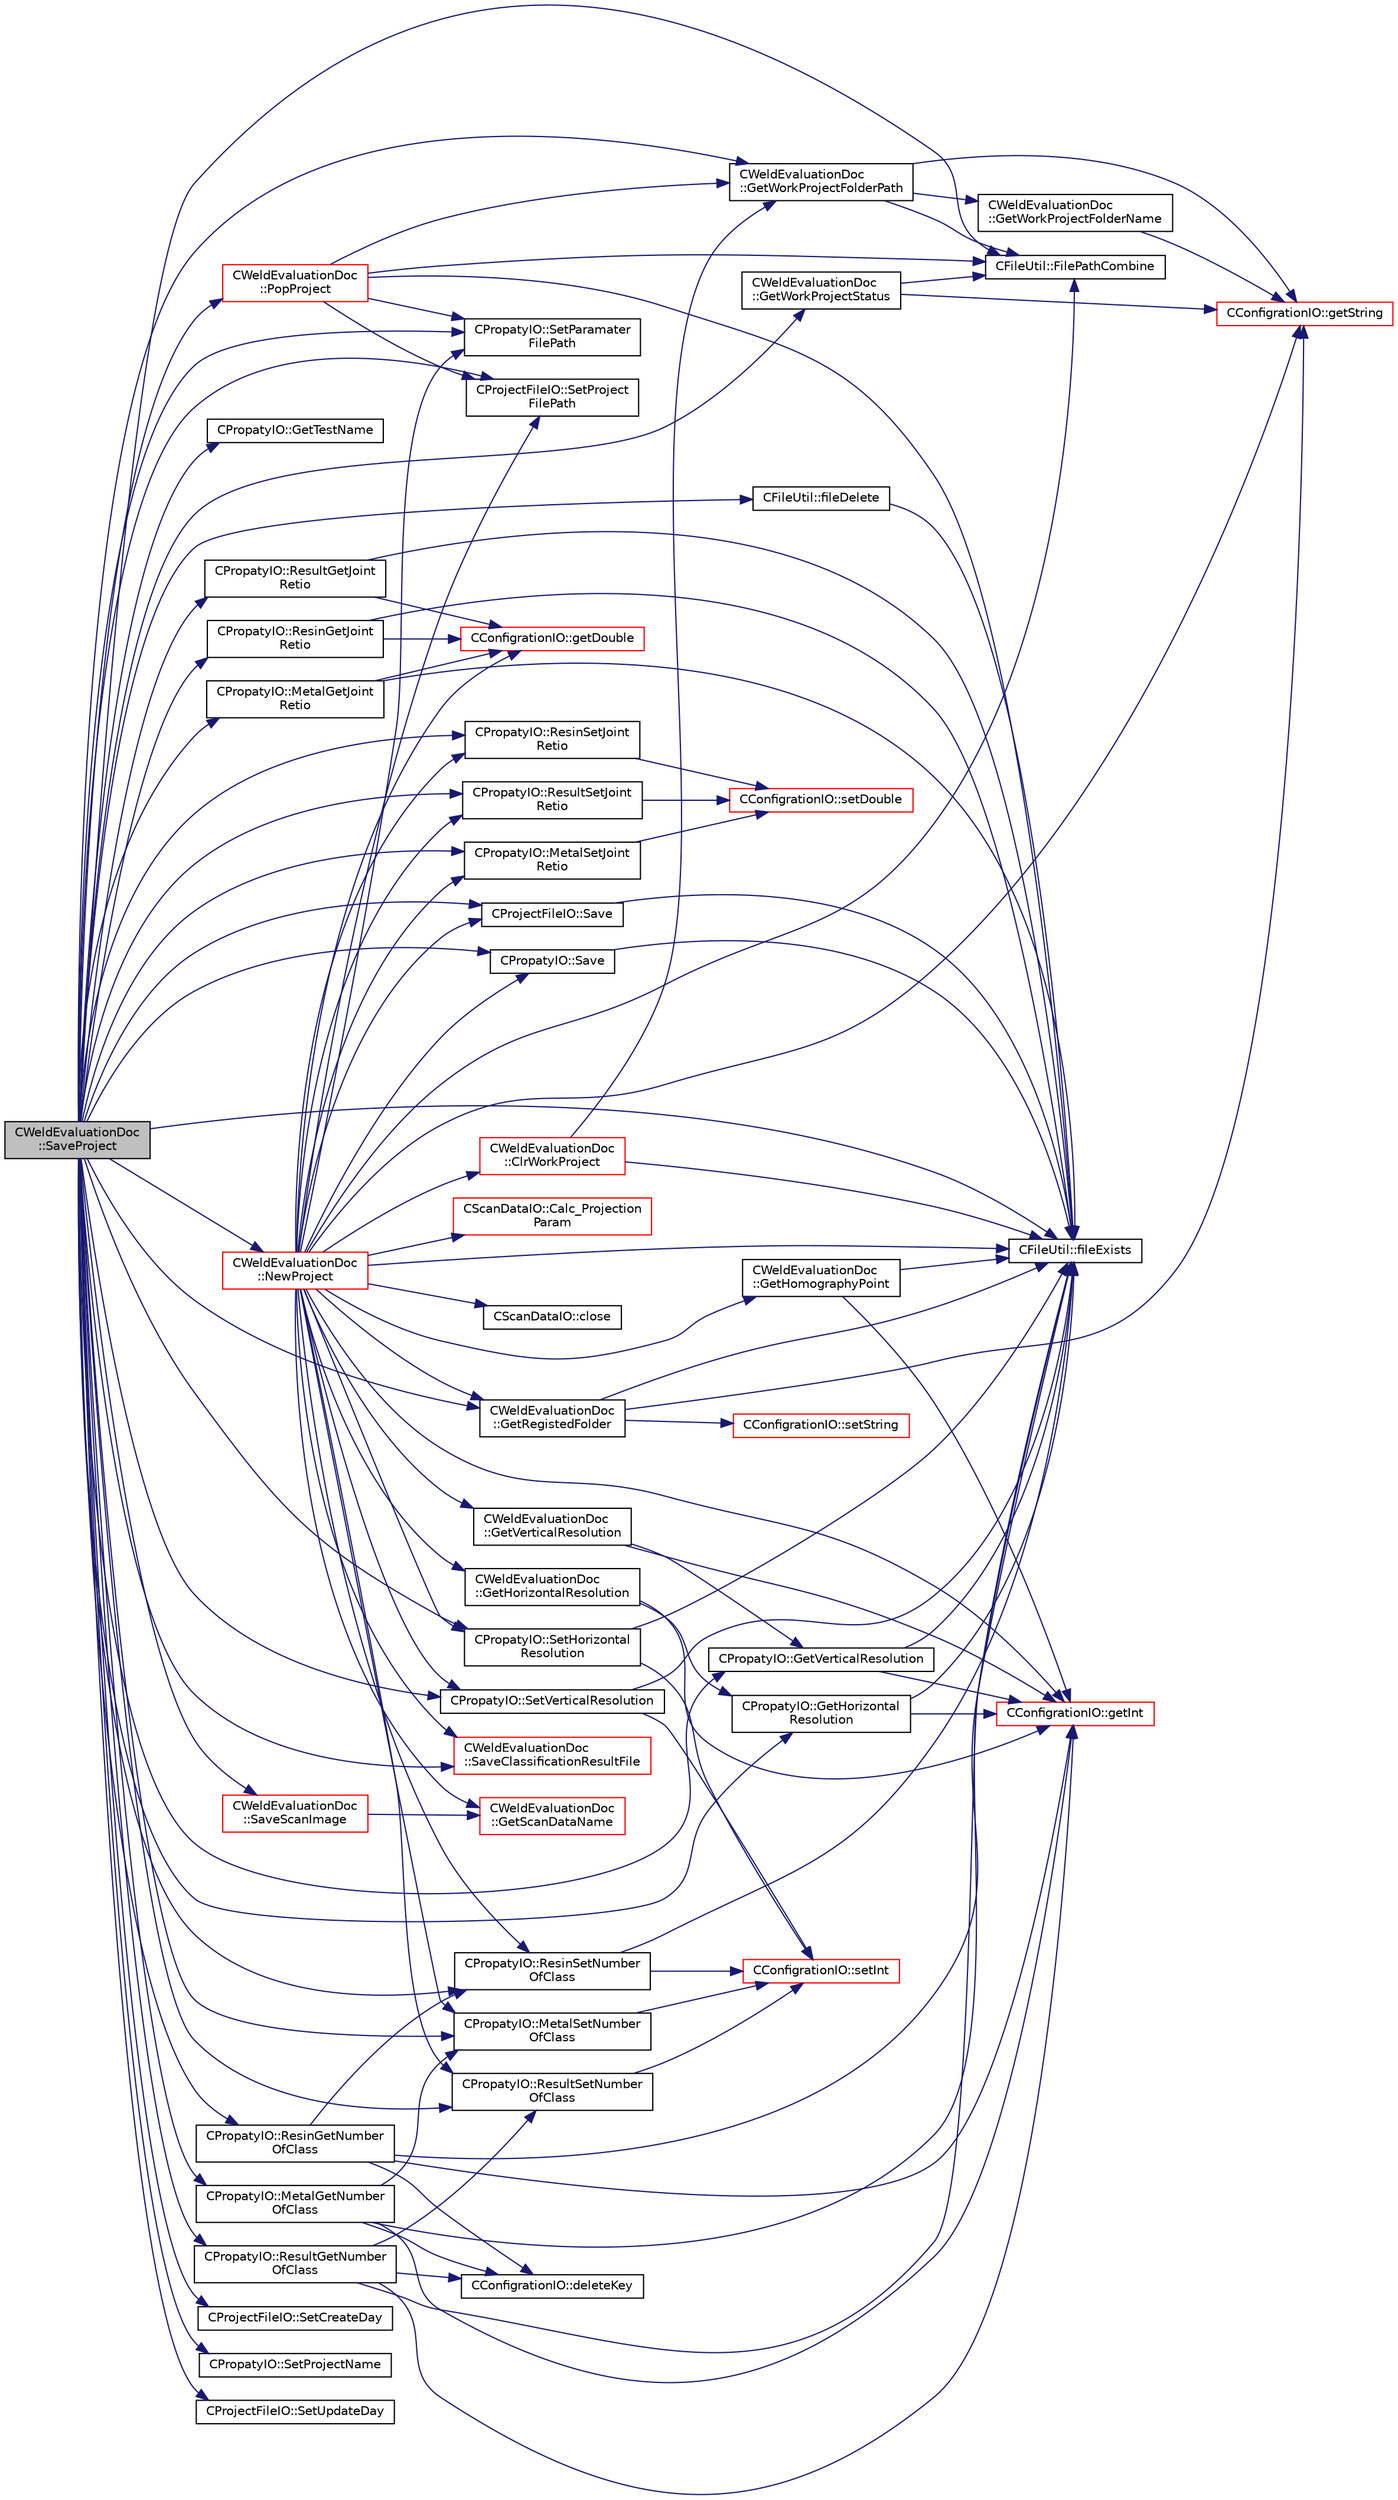 digraph "CWeldEvaluationDoc::SaveProject"
{
 // LATEX_PDF_SIZE
  edge [fontname="Helvetica",fontsize="10",labelfontname="Helvetica",labelfontsize="10"];
  node [fontname="Helvetica",fontsize="10",shape=record];
  rankdir="LR";
  Node1 [label="CWeldEvaluationDoc\l::SaveProject",height=0.2,width=0.4,color="black", fillcolor="grey75", style="filled", fontcolor="black",tooltip="プロジェクトの保存"];
  Node1 -> Node2 [color="midnightblue",fontsize="10",style="solid",fontname="Helvetica"];
  Node2 [label="CFileUtil::fileDelete",height=0.2,width=0.4,color="black", fillcolor="white", style="filled",URL="$class_c_file_util.html#a390bb140d44dcbd206497e5efe5a76a8",tooltip="ファイルを削除する"];
  Node2 -> Node3 [color="midnightblue",fontsize="10",style="solid",fontname="Helvetica"];
  Node3 [label="CFileUtil::fileExists",height=0.2,width=0.4,color="black", fillcolor="white", style="filled",URL="$class_c_file_util.html#a9a8b3e89af30c1826d518719aad2c3df",tooltip="ファイルが存在するかを確認する"];
  Node1 -> Node3 [color="midnightblue",fontsize="10",style="solid",fontname="Helvetica"];
  Node1 -> Node4 [color="midnightblue",fontsize="10",style="solid",fontname="Helvetica"];
  Node4 [label="CFileUtil::FilePathCombine",height=0.2,width=0.4,color="black", fillcolor="white", style="filled",URL="$class_c_file_util.html#abc548d0aa8583bfd6f185c08711b1ec7",tooltip="ファイルパスの作成"];
  Node1 -> Node5 [color="midnightblue",fontsize="10",style="solid",fontname="Helvetica"];
  Node5 [label="CPropatyIO::GetHorizontal\lResolution",height=0.2,width=0.4,color="black", fillcolor="white", style="filled",URL="$class_c_propaty_i_o.html#a39ef807cadcf61a48b387e47ca5bdfde",tooltip="横方向の解像度の取得"];
  Node5 -> Node3 [color="midnightblue",fontsize="10",style="solid",fontname="Helvetica"];
  Node5 -> Node6 [color="midnightblue",fontsize="10",style="solid",fontname="Helvetica"];
  Node6 [label="CConfigrationIO::getInt",height=0.2,width=0.4,color="red", fillcolor="white", style="filled",URL="$class_c_configration_i_o.html#a60d2dbaa282946adcc42ebd04fc08805",tooltip="指定セクションのキー値（整数）を取得"];
  Node1 -> Node8 [color="midnightblue",fontsize="10",style="solid",fontname="Helvetica"];
  Node8 [label="CWeldEvaluationDoc\l::GetRegistedFolder",height=0.2,width=0.4,color="black", fillcolor="white", style="filled",URL="$class_c_weld_evaluation_doc.html#ad3746774f32e3fa3fc4ebc4d4510d0ee",tooltip="登録済み試験格納フォルダの取得"];
  Node8 -> Node3 [color="midnightblue",fontsize="10",style="solid",fontname="Helvetica"];
  Node8 -> Node9 [color="midnightblue",fontsize="10",style="solid",fontname="Helvetica"];
  Node9 [label="CConfigrationIO::getString",height=0.2,width=0.4,color="red", fillcolor="white", style="filled",URL="$class_c_configration_i_o.html#a1c72779785c9de9ab2525d7320d12658",tooltip="指定セクションのキー値（文字列）を取得"];
  Node8 -> Node10 [color="midnightblue",fontsize="10",style="solid",fontname="Helvetica"];
  Node10 [label="CConfigrationIO::setString",height=0.2,width=0.4,color="red", fillcolor="white", style="filled",URL="$class_c_configration_i_o.html#a0fb34e01af48df8da81d80108ffa3d03",tooltip="指定セクションのキーに文字列を設定"];
  Node1 -> Node12 [color="midnightblue",fontsize="10",style="solid",fontname="Helvetica"];
  Node12 [label="CPropatyIO::GetTestName",height=0.2,width=0.4,color="black", fillcolor="white", style="filled",URL="$class_c_propaty_i_o.html#adcab3ae7a0b14e93b5b7c781d4025986",tooltip="名称の取得"];
  Node1 -> Node13 [color="midnightblue",fontsize="10",style="solid",fontname="Helvetica"];
  Node13 [label="CPropatyIO::GetVerticalResolution",height=0.2,width=0.4,color="black", fillcolor="white", style="filled",URL="$class_c_propaty_i_o.html#a6cc4479cfd0b46ed6189985fcf02bbad",tooltip="縦方向の解像度の取得"];
  Node13 -> Node3 [color="midnightblue",fontsize="10",style="solid",fontname="Helvetica"];
  Node13 -> Node6 [color="midnightblue",fontsize="10",style="solid",fontname="Helvetica"];
  Node1 -> Node14 [color="midnightblue",fontsize="10",style="solid",fontname="Helvetica"];
  Node14 [label="CWeldEvaluationDoc\l::GetWorkProjectFolderPath",height=0.2,width=0.4,color="black", fillcolor="white", style="filled",URL="$class_c_weld_evaluation_doc.html#ad87e80d1bd51455408e6b782912c3036",tooltip="ワークプロジェクトのルートパス取得"];
  Node14 -> Node4 [color="midnightblue",fontsize="10",style="solid",fontname="Helvetica"];
  Node14 -> Node9 [color="midnightblue",fontsize="10",style="solid",fontname="Helvetica"];
  Node14 -> Node15 [color="midnightblue",fontsize="10",style="solid",fontname="Helvetica"];
  Node15 [label="CWeldEvaluationDoc\l::GetWorkProjectFolderName",height=0.2,width=0.4,color="black", fillcolor="white", style="filled",URL="$class_c_weld_evaluation_doc.html#a257f53f62470c8a5bde34819d1843362",tooltip="ワークプロジェクト名の取得"];
  Node15 -> Node9 [color="midnightblue",fontsize="10",style="solid",fontname="Helvetica"];
  Node1 -> Node16 [color="midnightblue",fontsize="10",style="solid",fontname="Helvetica"];
  Node16 [label="CWeldEvaluationDoc\l::GetWorkProjectStatus",height=0.2,width=0.4,color="black", fillcolor="white", style="filled",URL="$class_c_weld_evaluation_doc.html#a827c581753a1e8dab5c6a6437e8d1696",tooltip="プロジェクトステータス取得"];
  Node16 -> Node4 [color="midnightblue",fontsize="10",style="solid",fontname="Helvetica"];
  Node16 -> Node9 [color="midnightblue",fontsize="10",style="solid",fontname="Helvetica"];
  Node1 -> Node17 [color="midnightblue",fontsize="10",style="solid",fontname="Helvetica"];
  Node17 [label="CPropatyIO::MetalGetJoint\lRetio",height=0.2,width=0.4,color="black", fillcolor="white", style="filled",URL="$class_c_propaty_i_o.html#a939aaef4c4b84ea0ea2add3357e0f4de",tooltip="金属面の接合割合の取得"];
  Node17 -> Node3 [color="midnightblue",fontsize="10",style="solid",fontname="Helvetica"];
  Node17 -> Node18 [color="midnightblue",fontsize="10",style="solid",fontname="Helvetica"];
  Node18 [label="CConfigrationIO::getDouble",height=0.2,width=0.4,color="red", fillcolor="white", style="filled",URL="$class_c_configration_i_o.html#a460fe4c9b31d05649b998bcf78f2568d",tooltip="指定セクションのキー値（浮動小数点）を取得"];
  Node1 -> Node19 [color="midnightblue",fontsize="10",style="solid",fontname="Helvetica"];
  Node19 [label="CPropatyIO::MetalGetNumber\lOfClass",height=0.2,width=0.4,color="black", fillcolor="white", style="filled",URL="$class_c_propaty_i_o.html#a16a55c3db357af77e875c008c5837dee",tooltip="金属面の分類数の取得"];
  Node19 -> Node20 [color="midnightblue",fontsize="10",style="solid",fontname="Helvetica"];
  Node20 [label="CConfigrationIO::deleteKey",height=0.2,width=0.4,color="black", fillcolor="white", style="filled",URL="$class_c_configration_i_o.html#a502e7c8a4d1a173bf0637e9704ebd980",tooltip="指定セクションのキーにを削除"];
  Node19 -> Node3 [color="midnightblue",fontsize="10",style="solid",fontname="Helvetica"];
  Node19 -> Node6 [color="midnightblue",fontsize="10",style="solid",fontname="Helvetica"];
  Node19 -> Node21 [color="midnightblue",fontsize="10",style="solid",fontname="Helvetica"];
  Node21 [label="CPropatyIO::MetalSetNumber\lOfClass",height=0.2,width=0.4,color="black", fillcolor="white", style="filled",URL="$class_c_propaty_i_o.html#ab263d6b737c5fb9a6a75a8319506cddb",tooltip="金属面の分類数の設定"];
  Node21 -> Node22 [color="midnightblue",fontsize="10",style="solid",fontname="Helvetica"];
  Node22 [label="CConfigrationIO::setInt",height=0.2,width=0.4,color="red", fillcolor="white", style="filled",URL="$class_c_configration_i_o.html#ae2b2f069a5eb2e6e40db50c09d6f71a5",tooltip="指定セクションのキーに整数値を設定"];
  Node1 -> Node23 [color="midnightblue",fontsize="10",style="solid",fontname="Helvetica"];
  Node23 [label="CPropatyIO::MetalSetJoint\lRetio",height=0.2,width=0.4,color="black", fillcolor="white", style="filled",URL="$class_c_propaty_i_o.html#a4696f24d77def8e3b9d206b351c8ad66",tooltip="金属面の接合割合の設定"];
  Node23 -> Node24 [color="midnightblue",fontsize="10",style="solid",fontname="Helvetica"];
  Node24 [label="CConfigrationIO::setDouble",height=0.2,width=0.4,color="red", fillcolor="white", style="filled",URL="$class_c_configration_i_o.html#a535689b2c4df043a729548de99f72a4a",tooltip="指定セクションのキーに浮動小数点値を設定"];
  Node1 -> Node21 [color="midnightblue",fontsize="10",style="solid",fontname="Helvetica"];
  Node1 -> Node25 [color="midnightblue",fontsize="10",style="solid",fontname="Helvetica"];
  Node25 [label="CWeldEvaluationDoc\l::NewProject",height=0.2,width=0.4,color="red", fillcolor="white", style="filled",URL="$class_c_weld_evaluation_doc.html#a0aec3875f86f89c63daf5161cfded60d",tooltip="新規プロジェクトの構築"];
  Node25 -> Node26 [color="midnightblue",fontsize="10",style="solid",fontname="Helvetica"];
  Node26 [label="CScanDataIO::Calc_Projection\lParam",height=0.2,width=0.4,color="red", fillcolor="white", style="filled",URL="$class_c_scan_data_i_o.html#a03be4072859f974c141dc3bd06b64614",tooltip="射影変換"];
  Node25 -> Node28 [color="midnightblue",fontsize="10",style="solid",fontname="Helvetica"];
  Node28 [label="CScanDataIO::close",height=0.2,width=0.4,color="black", fillcolor="white", style="filled",URL="$class_c_scan_data_i_o.html#ae8fcb4c73d65ae2bcdff6f833fc93e29",tooltip="CubeFloatのクローズ"];
  Node25 -> Node29 [color="midnightblue",fontsize="10",style="solid",fontname="Helvetica"];
  Node29 [label="CWeldEvaluationDoc\l::ClrWorkProject",height=0.2,width=0.4,color="red", fillcolor="white", style="filled",URL="$class_c_weld_evaluation_doc.html#a66c4a406f8a43359ced44c21e974cb90",tooltip="ワークプロジェクトの削除"];
  Node29 -> Node3 [color="midnightblue",fontsize="10",style="solid",fontname="Helvetica"];
  Node29 -> Node14 [color="midnightblue",fontsize="10",style="solid",fontname="Helvetica"];
  Node25 -> Node3 [color="midnightblue",fontsize="10",style="solid",fontname="Helvetica"];
  Node25 -> Node4 [color="midnightblue",fontsize="10",style="solid",fontname="Helvetica"];
  Node25 -> Node18 [color="midnightblue",fontsize="10",style="solid",fontname="Helvetica"];
  Node25 -> Node31 [color="midnightblue",fontsize="10",style="solid",fontname="Helvetica"];
  Node31 [label="CWeldEvaluationDoc\l::GetHomographyPoint",height=0.2,width=0.4,color="black", fillcolor="white", style="filled",URL="$class_c_weld_evaluation_doc.html#a79efcba4f34fdb1de1c05ec081c0a376",tooltip="射影変換用頂点の取得"];
  Node31 -> Node3 [color="midnightblue",fontsize="10",style="solid",fontname="Helvetica"];
  Node31 -> Node6 [color="midnightblue",fontsize="10",style="solid",fontname="Helvetica"];
  Node25 -> Node32 [color="midnightblue",fontsize="10",style="solid",fontname="Helvetica"];
  Node32 [label="CWeldEvaluationDoc\l::GetHorizontalResolution",height=0.2,width=0.4,color="black", fillcolor="white", style="filled",URL="$class_c_weld_evaluation_doc.html#ad48d4a00fc87bf6e0e8efab2c1e1279f",tooltip="横方向の解像度の取得"];
  Node32 -> Node5 [color="midnightblue",fontsize="10",style="solid",fontname="Helvetica"];
  Node32 -> Node6 [color="midnightblue",fontsize="10",style="solid",fontname="Helvetica"];
  Node25 -> Node6 [color="midnightblue",fontsize="10",style="solid",fontname="Helvetica"];
  Node25 -> Node8 [color="midnightblue",fontsize="10",style="solid",fontname="Helvetica"];
  Node25 -> Node33 [color="midnightblue",fontsize="10",style="solid",fontname="Helvetica"];
  Node33 [label="CWeldEvaluationDoc\l::GetScanDataName",height=0.2,width=0.4,color="red", fillcolor="white", style="filled",URL="$class_c_weld_evaluation_doc.html#acdf5f510e085ec177dc0a70d9b4ab986",tooltip="スキャンデータ名の取得"];
  Node25 -> Node9 [color="midnightblue",fontsize="10",style="solid",fontname="Helvetica"];
  Node25 -> Node35 [color="midnightblue",fontsize="10",style="solid",fontname="Helvetica"];
  Node35 [label="CWeldEvaluationDoc\l::GetVerticalResolution",height=0.2,width=0.4,color="black", fillcolor="white", style="filled",URL="$class_c_weld_evaluation_doc.html#acb185b5cb5f8e080c3e082e6def82cb6",tooltip="縦方向の解像度の取得"];
  Node35 -> Node6 [color="midnightblue",fontsize="10",style="solid",fontname="Helvetica"];
  Node35 -> Node13 [color="midnightblue",fontsize="10",style="solid",fontname="Helvetica"];
  Node25 -> Node23 [color="midnightblue",fontsize="10",style="solid",fontname="Helvetica"];
  Node25 -> Node21 [color="midnightblue",fontsize="10",style="solid",fontname="Helvetica"];
  Node25 -> Node54 [color="midnightblue",fontsize="10",style="solid",fontname="Helvetica"];
  Node54 [label="CPropatyIO::ResinSetJoint\lRetio",height=0.2,width=0.4,color="black", fillcolor="white", style="filled",URL="$class_c_propaty_i_o.html#ab16492fd229e0e2ccf188fae8ca7f726",tooltip="樹脂面の接合割合の設定"];
  Node54 -> Node24 [color="midnightblue",fontsize="10",style="solid",fontname="Helvetica"];
  Node25 -> Node55 [color="midnightblue",fontsize="10",style="solid",fontname="Helvetica"];
  Node55 [label="CPropatyIO::ResinSetNumber\lOfClass",height=0.2,width=0.4,color="black", fillcolor="white", style="filled",URL="$class_c_propaty_i_o.html#a6a2f279575582b3b5fd0fc78d44313bf",tooltip="樹脂面の分類数の設定"];
  Node55 -> Node3 [color="midnightblue",fontsize="10",style="solid",fontname="Helvetica"];
  Node55 -> Node22 [color="midnightblue",fontsize="10",style="solid",fontname="Helvetica"];
  Node25 -> Node56 [color="midnightblue",fontsize="10",style="solid",fontname="Helvetica"];
  Node56 [label="CPropatyIO::ResultSetJoint\lRetio",height=0.2,width=0.4,color="black", fillcolor="white", style="filled",URL="$class_c_propaty_i_o.html#ab5d3cd61f8af29747e644c8891163c28",tooltip="接合結果の接合割合の設定"];
  Node56 -> Node24 [color="midnightblue",fontsize="10",style="solid",fontname="Helvetica"];
  Node25 -> Node57 [color="midnightblue",fontsize="10",style="solid",fontname="Helvetica"];
  Node57 [label="CPropatyIO::ResultSetNumber\lOfClass",height=0.2,width=0.4,color="black", fillcolor="white", style="filled",URL="$class_c_propaty_i_o.html#a5d8a3b2d8be1e1c95293c525278ccc4b",tooltip="接合結果の分類数の設定"];
  Node57 -> Node22 [color="midnightblue",fontsize="10",style="solid",fontname="Helvetica"];
  Node25 -> Node58 [color="midnightblue",fontsize="10",style="solid",fontname="Helvetica"];
  Node58 [label="CProjectFileIO::Save",height=0.2,width=0.4,color="black", fillcolor="white", style="filled",URL="$class_c_project_file_i_o.html#a5d17a1a5554d49705db9a462536d437f",tooltip="パラメータファイルの書き込み"];
  Node58 -> Node3 [color="midnightblue",fontsize="10",style="solid",fontname="Helvetica"];
  Node25 -> Node59 [color="midnightblue",fontsize="10",style="solid",fontname="Helvetica"];
  Node59 [label="CPropatyIO::Save",height=0.2,width=0.4,color="black", fillcolor="white", style="filled",URL="$class_c_propaty_i_o.html#a5e99e08fd35c3598db64ec2925ec1f98",tooltip="パラメータファイルの書き込み"];
  Node59 -> Node3 [color="midnightblue",fontsize="10",style="solid",fontname="Helvetica"];
  Node25 -> Node60 [color="midnightblue",fontsize="10",style="solid",fontname="Helvetica"];
  Node60 [label="CWeldEvaluationDoc\l::SaveClassificationResultFile",height=0.2,width=0.4,color="red", fillcolor="white", style="filled",URL="$class_c_weld_evaluation_doc.html#a7b7dd9ce24a05331154febb0c6fe0295",tooltip="分類結果の保存"];
  Node25 -> Node67 [color="midnightblue",fontsize="10",style="solid",fontname="Helvetica"];
  Node67 [label="CPropatyIO::SetHorizontal\lResolution",height=0.2,width=0.4,color="black", fillcolor="white", style="filled",URL="$class_c_propaty_i_o.html#af898ffdeaebe21dc351bd176911b5dde",tooltip="横方向の解像度の設定"];
  Node67 -> Node3 [color="midnightblue",fontsize="10",style="solid",fontname="Helvetica"];
  Node67 -> Node22 [color="midnightblue",fontsize="10",style="solid",fontname="Helvetica"];
  Node25 -> Node70 [color="midnightblue",fontsize="10",style="solid",fontname="Helvetica"];
  Node70 [label="CPropatyIO::SetParamater\lFilePath",height=0.2,width=0.4,color="black", fillcolor="white", style="filled",URL="$class_c_propaty_i_o.html#a10776a11f9db9cd8257bbbed3cfa432d",tooltip="パラメータファイルパスの設定"];
  Node25 -> Node71 [color="midnightblue",fontsize="10",style="solid",fontname="Helvetica"];
  Node71 [label="CProjectFileIO::SetProject\lFilePath",height=0.2,width=0.4,color="black", fillcolor="white", style="filled",URL="$class_c_project_file_i_o.html#a6f6f9e4209cde2d4786f4ec7db1cd0a2",tooltip="プロジェクトファイルパスの設定"];
  Node25 -> Node77 [color="midnightblue",fontsize="10",style="solid",fontname="Helvetica"];
  Node77 [label="CPropatyIO::SetVerticalResolution",height=0.2,width=0.4,color="black", fillcolor="white", style="filled",URL="$class_c_propaty_i_o.html#a5cd21ed2fe9256877c4421dc644665c2",tooltip="縦方向の解像度の設定"];
  Node77 -> Node3 [color="midnightblue",fontsize="10",style="solid",fontname="Helvetica"];
  Node77 -> Node22 [color="midnightblue",fontsize="10",style="solid",fontname="Helvetica"];
  Node1 -> Node78 [color="midnightblue",fontsize="10",style="solid",fontname="Helvetica"];
  Node78 [label="CWeldEvaluationDoc\l::PopProject",height=0.2,width=0.4,color="red", fillcolor="white", style="filled",URL="$class_c_weld_evaluation_doc.html#ad97fb1fff98c1ec282fed06254c44e4f",tooltip="ワークからプロジェクトへ移動"];
  Node78 -> Node3 [color="midnightblue",fontsize="10",style="solid",fontname="Helvetica"];
  Node78 -> Node4 [color="midnightblue",fontsize="10",style="solid",fontname="Helvetica"];
  Node78 -> Node14 [color="midnightblue",fontsize="10",style="solid",fontname="Helvetica"];
  Node78 -> Node70 [color="midnightblue",fontsize="10",style="solid",fontname="Helvetica"];
  Node78 -> Node71 [color="midnightblue",fontsize="10",style="solid",fontname="Helvetica"];
  Node1 -> Node81 [color="midnightblue",fontsize="10",style="solid",fontname="Helvetica"];
  Node81 [label="CPropatyIO::ResinGetJoint\lRetio",height=0.2,width=0.4,color="black", fillcolor="white", style="filled",URL="$class_c_propaty_i_o.html#a75dffdbfb7f4a76575bc2acf30a272e7",tooltip="樹脂面の接合割合の取得"];
  Node81 -> Node3 [color="midnightblue",fontsize="10",style="solid",fontname="Helvetica"];
  Node81 -> Node18 [color="midnightblue",fontsize="10",style="solid",fontname="Helvetica"];
  Node1 -> Node82 [color="midnightblue",fontsize="10",style="solid",fontname="Helvetica"];
  Node82 [label="CPropatyIO::ResinGetNumber\lOfClass",height=0.2,width=0.4,color="black", fillcolor="white", style="filled",URL="$class_c_propaty_i_o.html#a4ccce7edae07c0d331960ca1104aa375",tooltip="樹脂面の分類数の取得"];
  Node82 -> Node20 [color="midnightblue",fontsize="10",style="solid",fontname="Helvetica"];
  Node82 -> Node3 [color="midnightblue",fontsize="10",style="solid",fontname="Helvetica"];
  Node82 -> Node6 [color="midnightblue",fontsize="10",style="solid",fontname="Helvetica"];
  Node82 -> Node55 [color="midnightblue",fontsize="10",style="solid",fontname="Helvetica"];
  Node1 -> Node54 [color="midnightblue",fontsize="10",style="solid",fontname="Helvetica"];
  Node1 -> Node55 [color="midnightblue",fontsize="10",style="solid",fontname="Helvetica"];
  Node1 -> Node83 [color="midnightblue",fontsize="10",style="solid",fontname="Helvetica"];
  Node83 [label="CPropatyIO::ResultGetJoint\lRetio",height=0.2,width=0.4,color="black", fillcolor="white", style="filled",URL="$class_c_propaty_i_o.html#ad2e31b8ac94a89d82b456db42206807d",tooltip="接合結果の接合割合の取得"];
  Node83 -> Node3 [color="midnightblue",fontsize="10",style="solid",fontname="Helvetica"];
  Node83 -> Node18 [color="midnightblue",fontsize="10",style="solid",fontname="Helvetica"];
  Node1 -> Node84 [color="midnightblue",fontsize="10",style="solid",fontname="Helvetica"];
  Node84 [label="CPropatyIO::ResultGetNumber\lOfClass",height=0.2,width=0.4,color="black", fillcolor="white", style="filled",URL="$class_c_propaty_i_o.html#a3c255aa66e4a529223b8fc4dcaf4df18",tooltip="接合結果の分類数の取得"];
  Node84 -> Node20 [color="midnightblue",fontsize="10",style="solid",fontname="Helvetica"];
  Node84 -> Node3 [color="midnightblue",fontsize="10",style="solid",fontname="Helvetica"];
  Node84 -> Node6 [color="midnightblue",fontsize="10",style="solid",fontname="Helvetica"];
  Node84 -> Node57 [color="midnightblue",fontsize="10",style="solid",fontname="Helvetica"];
  Node1 -> Node56 [color="midnightblue",fontsize="10",style="solid",fontname="Helvetica"];
  Node1 -> Node57 [color="midnightblue",fontsize="10",style="solid",fontname="Helvetica"];
  Node1 -> Node58 [color="midnightblue",fontsize="10",style="solid",fontname="Helvetica"];
  Node1 -> Node59 [color="midnightblue",fontsize="10",style="solid",fontname="Helvetica"];
  Node1 -> Node60 [color="midnightblue",fontsize="10",style="solid",fontname="Helvetica"];
  Node1 -> Node85 [color="midnightblue",fontsize="10",style="solid",fontname="Helvetica"];
  Node85 [label="CWeldEvaluationDoc\l::SaveScanImage",height=0.2,width=0.4,color="red", fillcolor="white", style="filled",URL="$class_c_weld_evaluation_doc.html#aabe96759afcb4dd3eca9e96f158bc7ae",tooltip="スキャンデータの保存"];
  Node85 -> Node33 [color="midnightblue",fontsize="10",style="solid",fontname="Helvetica"];
  Node1 -> Node86 [color="midnightblue",fontsize="10",style="solid",fontname="Helvetica"];
  Node86 [label="CProjectFileIO::SetCreateDay",height=0.2,width=0.4,color="black", fillcolor="white", style="filled",URL="$class_c_project_file_i_o.html#a0093e512c08df1a77eefb0cea07eb6d1",tooltip="作成日の設定"];
  Node1 -> Node67 [color="midnightblue",fontsize="10",style="solid",fontname="Helvetica"];
  Node1 -> Node70 [color="midnightblue",fontsize="10",style="solid",fontname="Helvetica"];
  Node1 -> Node71 [color="midnightblue",fontsize="10",style="solid",fontname="Helvetica"];
  Node1 -> Node87 [color="midnightblue",fontsize="10",style="solid",fontname="Helvetica"];
  Node87 [label="CPropatyIO::SetProjectName",height=0.2,width=0.4,color="black", fillcolor="white", style="filled",URL="$class_c_propaty_i_o.html#a7ef9f7c0f443cfe414f2476af98d5200",tooltip="プロジェクト名の設定"];
  Node1 -> Node88 [color="midnightblue",fontsize="10",style="solid",fontname="Helvetica"];
  Node88 [label="CProjectFileIO::SetUpdateDay",height=0.2,width=0.4,color="black", fillcolor="white", style="filled",URL="$class_c_project_file_i_o.html#a971f5f23c04ddb91dc03b10aeb6e58ab",tooltip="更新日の設定"];
  Node1 -> Node77 [color="midnightblue",fontsize="10",style="solid",fontname="Helvetica"];
}
